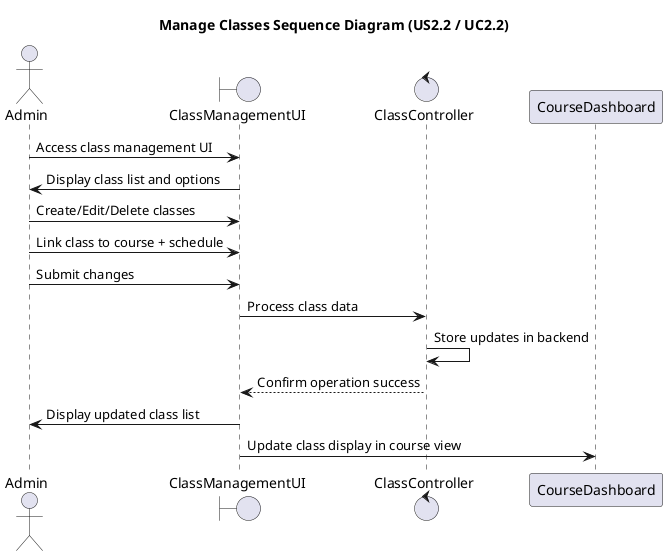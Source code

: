 @startuml ManageClasses
title Manage Classes Sequence Diagram (US2.2 / UC2.2)

actor Admin
boundary ClassManagementUI
control ClassController

Admin -> ClassManagementUI : Access class management UI
ClassManagementUI -> Admin : Display class list and options

Admin -> ClassManagementUI : Create/Edit/Delete classes
Admin -> ClassManagementUI : Link class to course + schedule
Admin -> ClassManagementUI : Submit changes

ClassManagementUI -> ClassController : Process class data
ClassController -> ClassController : Store updates in backend
ClassController --> ClassManagementUI : Confirm operation success

ClassManagementUI -> Admin : Display updated class list
ClassManagementUI -> CourseDashboard : Update class display in course view

@enduml
